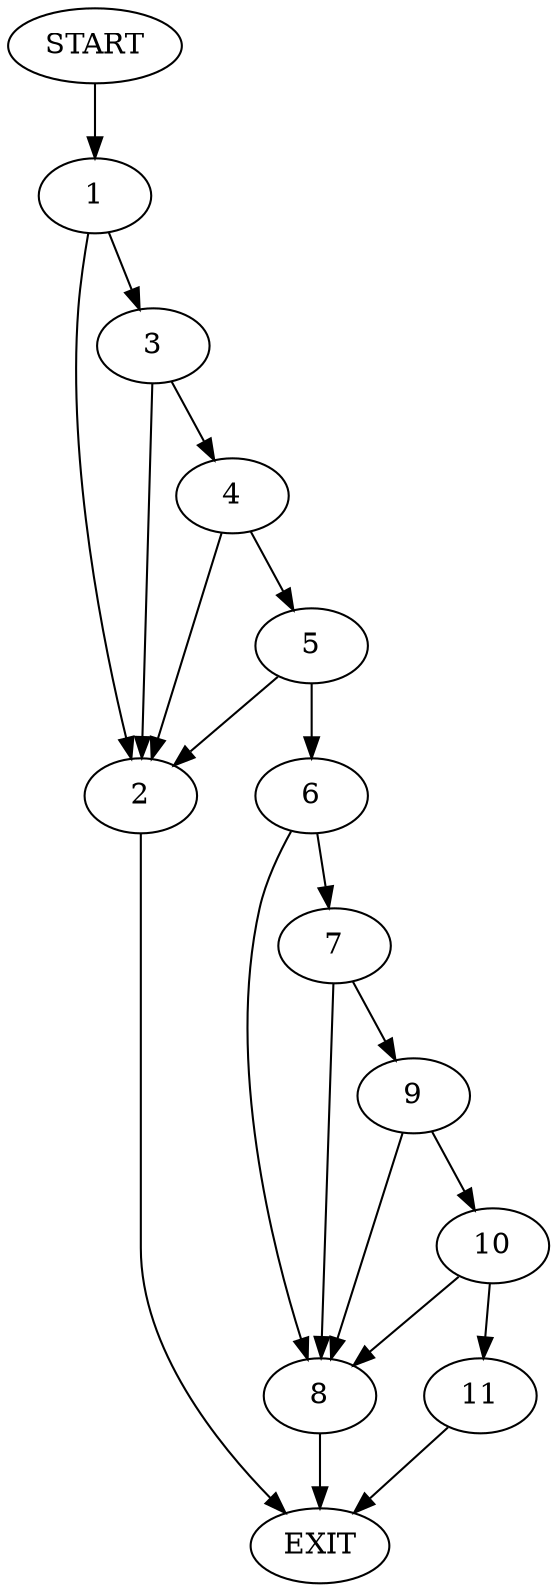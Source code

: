 digraph {
0 [label="START"]
12 [label="EXIT"]
0 -> 1
1 -> 2
1 -> 3
3 -> 2
3 -> 4
2 -> 12
4 -> 5
4 -> 2
5 -> 6
5 -> 2
6 -> 7
6 -> 8
7 -> 8
7 -> 9
8 -> 12
9 -> 8
9 -> 10
10 -> 8
10 -> 11
11 -> 12
}
